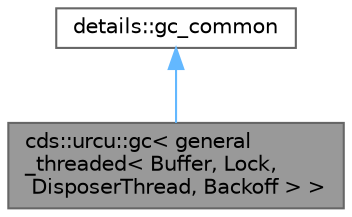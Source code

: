 digraph "cds::urcu::gc&lt; general_threaded&lt; Buffer, Lock, DisposerThread, Backoff &gt; &gt;"
{
 // LATEX_PDF_SIZE
  bgcolor="transparent";
  edge [fontname=Helvetica,fontsize=10,labelfontname=Helvetica,labelfontsize=10];
  node [fontname=Helvetica,fontsize=10,shape=box,height=0.2,width=0.4];
  Node1 [id="Node000001",label="cds::urcu::gc\< general\l_threaded\< Buffer, Lock,\l DisposerThread, Backoff \> \>",height=0.2,width=0.4,color="gray40", fillcolor="grey60", style="filled", fontcolor="black",tooltip="User-space general-purpose RCU with special thread for deferred reclamation"];
  Node2 -> Node1 [id="edge2_Node000001_Node000002",dir="back",color="steelblue1",style="solid",tooltip=" "];
  Node2 [id="Node000002",label="details::gc_common",height=0.2,width=0.4,color="gray40", fillcolor="white", style="filled",tooltip=" "];
}

